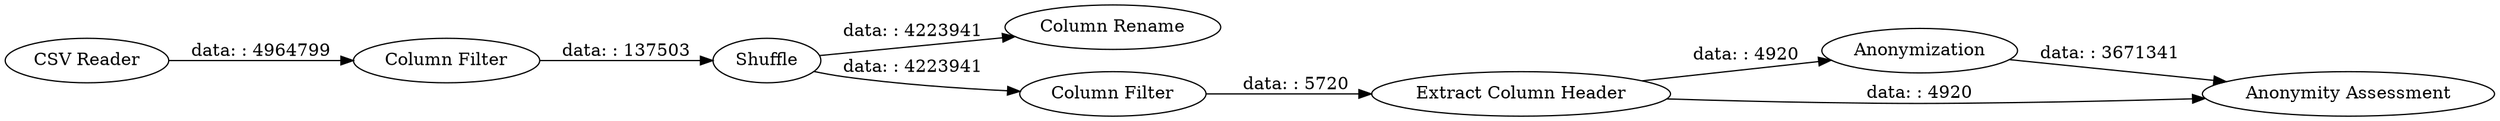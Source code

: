 digraph {
	"1145959667991554389_6" [label=Anonymization]
	"1145959667991554389_7" [label="Anonymity Assessment"]
	"1145959667991554389_4" [label="Column Rename"]
	"1145959667991554389_2" [label="Column Filter"]
	"1145959667991554389_5" [label="Extract Column Header"]
	"1145959667991554389_1" [label="CSV Reader"]
	"1145959667991554389_3" [label=Shuffle]
	"1145959667991554389_8" [label="Column Filter"]
	"1145959667991554389_2" -> "1145959667991554389_3" [label="data: : 137503"]
	"1145959667991554389_3" -> "1145959667991554389_4" [label="data: : 4223941"]
	"1145959667991554389_1" -> "1145959667991554389_2" [label="data: : 4964799"]
	"1145959667991554389_5" -> "1145959667991554389_7" [label="data: : 4920"]
	"1145959667991554389_6" -> "1145959667991554389_7" [label="data: : 3671341"]
	"1145959667991554389_8" -> "1145959667991554389_5" [label="data: : 5720"]
	"1145959667991554389_3" -> "1145959667991554389_8" [label="data: : 4223941"]
	"1145959667991554389_5" -> "1145959667991554389_6" [label="data: : 4920"]
	rankdir=LR
}
